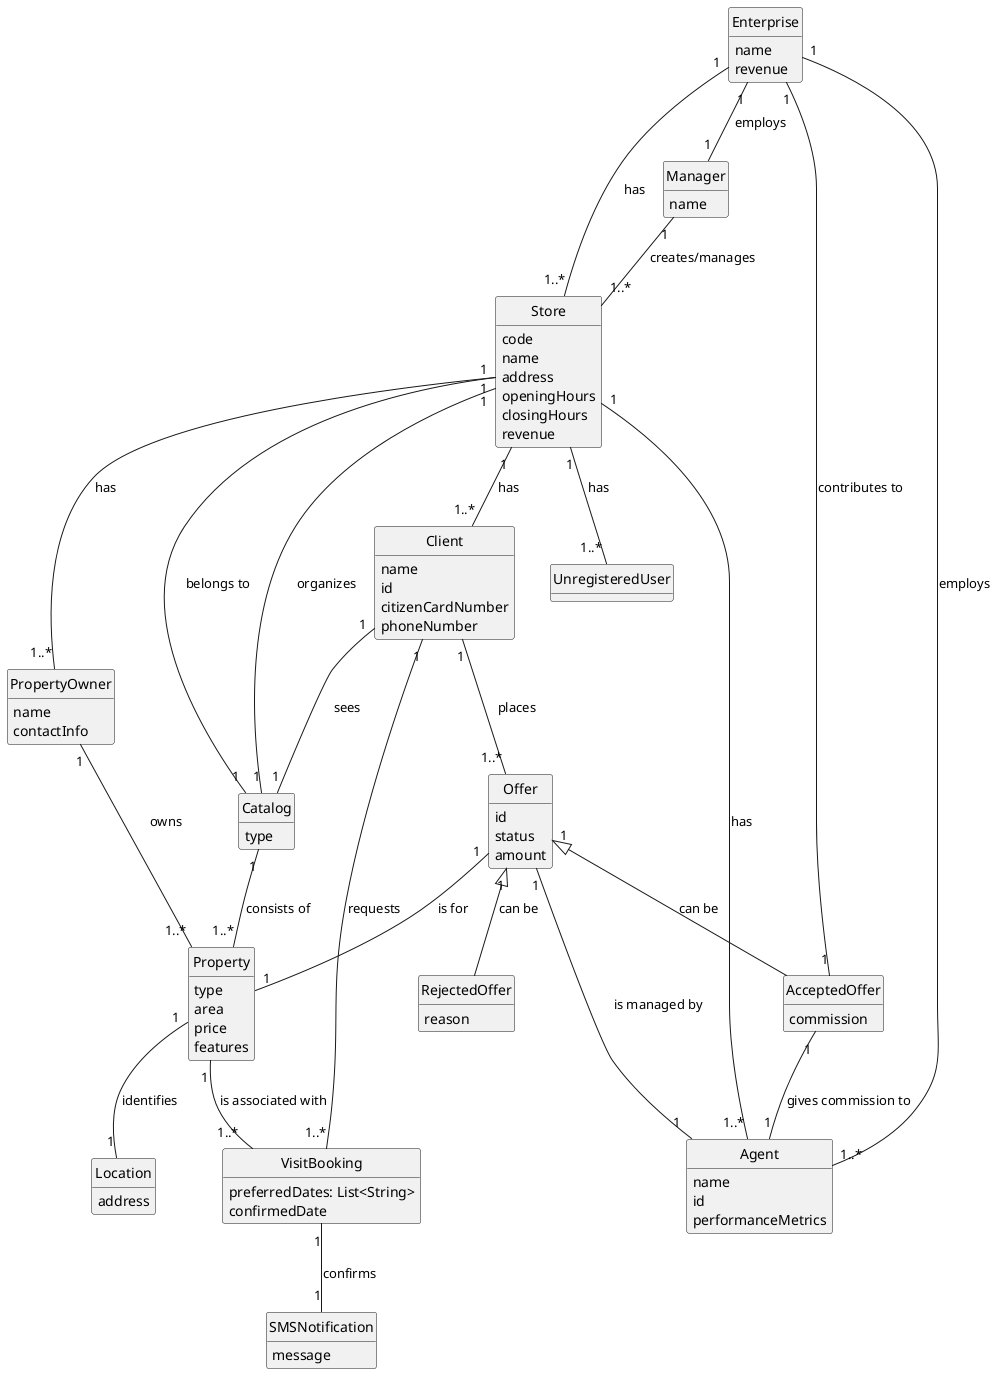 @startuml
skinparam monochrome true
skinparam packageStyle rectangle
skinparam shadowing false
'skinparam linetype ortho
'left to right direction
skinparam classAttributeIconSize 0
hide circle
hide methods

'title Domain Model

class Enterprise {
  name
  revenue
  setCommissionPolicy(): void
}

class Manager {
  name
}

class Store {
  code
  name
  address
  openingHours
  closingHours
  revenue
}

class Agent {
  name
  id
  performanceMetrics
}

class Catalog {
  type
  filterProperties(): List<Property>
}

class Property {
  type
  area
  price
  features
}

class PropertyOwner {
  name
  contactInfo
}

class Client {
  name
  id
  citizenCardNumber
  phoneNumber
}

class UnregisteredUser {
}

class VisitBooking {
  preferredDates: List<String>
  confirmedDate
}

class Offer {
  id
  status
  amount
}

class AcceptedOffer {
  commission
}

class RejectedOffer {
  reason
}

class SMSNotification {
  message
}

class Location {
  address
}

' Define Associations
Enterprise "1" -- "1..*" Store : has
Enterprise "1" -- "1" Manager : employs
Enterprise "1" -- "1..*" Agent : employs

Manager "1" -- "1..*" Store : creates/manages

Store "1" -- "1..*" Client : has
Store "1" -- "1..*" UnregisteredUser : has
Store "1" -- "1..*" PropertyOwner : has
Store "1" -- "1..*" Agent : has
Store "1" -- "1" Catalog : organizes

Catalog "1" -- "1..*" Property : consists of
Catalog "1" -- "1" Store : belongs to

PropertyOwner "1" -- "1..*" Property : owns

Client "1" -- "1..*" VisitBooking : requests
Client "1" -- "1..*" Offer : places
Client "1" -- "1" Catalog : sees

Property "1" -- "1..*" VisitBooking : is associated with
Property "1" -- "1" Location : identifies

VisitBooking "1" -- "1" SMSNotification : confirms

Offer "1" -- "1" Property : is for
Offer "1" -- "1" Agent : is managed by
Offer "1" <|-- AcceptedOffer : can be
Offer "1" <|-- RejectedOffer : can be

AcceptedOffer "1" -- "1" Agent : gives commission to
AcceptedOffer "1" -- "1" Enterprise : contributes to

@enduml